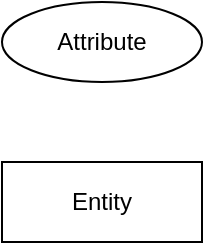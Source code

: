 <mxfile version="20.8.15" type="device"><diagram id="R2lEEEUBdFMjLlhIrx00" name="Page-1"><mxGraphModel dx="1674" dy="764" grid="1" gridSize="10" guides="1" tooltips="1" connect="1" arrows="1" fold="1" page="1" pageScale="1" pageWidth="850" pageHeight="1100" math="0" shadow="0" extFonts="Permanent Marker^https://fonts.googleapis.com/css?family=Permanent+Marker"><root><mxCell id="0"/><mxCell id="1" parent="0"/><mxCell id="grJVL6f21-CAgR1JIE_q-1" value="Entity" style="whiteSpace=wrap;html=1;align=center;" vertex="1" parent="1"><mxGeometry x="160" y="160" width="100" height="40" as="geometry"/></mxCell><mxCell id="grJVL6f21-CAgR1JIE_q-2" value="Attribute" style="ellipse;whiteSpace=wrap;html=1;align=center;" vertex="1" parent="1"><mxGeometry x="160" y="80" width="100" height="40" as="geometry"/></mxCell></root></mxGraphModel></diagram></mxfile>